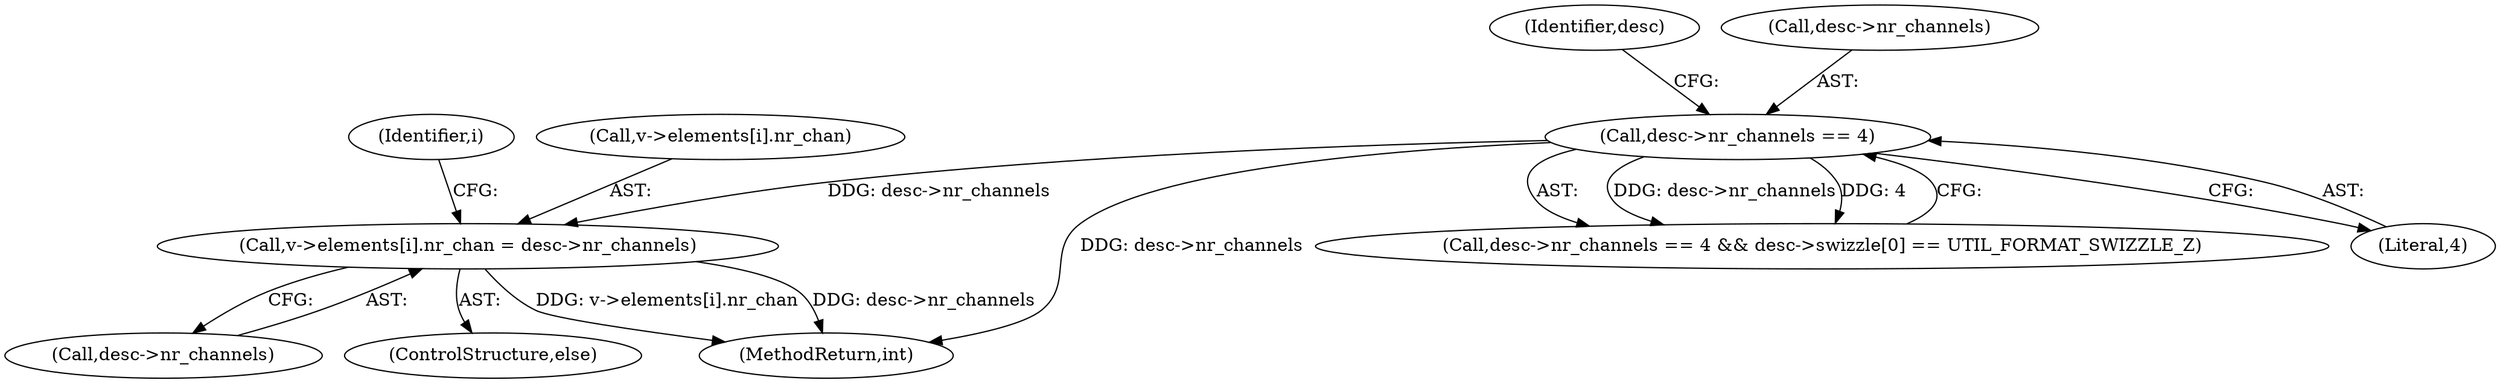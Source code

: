 digraph "0_virglrenderer_737c3350850ca4dbc5633b3bdb4118176ce59920@array" {
"1000524" [label="(Call,v->elements[i].nr_chan = desc->nr_channels)"];
"1000484" [label="(Call,desc->nr_channels == 4)"];
"1000484" [label="(Call,desc->nr_channels == 4)"];
"1000492" [label="(Identifier,desc)"];
"1000532" [label="(Call,desc->nr_channels)"];
"1000524" [label="(Call,v->elements[i].nr_chan = desc->nr_channels)"];
"1000523" [label="(ControlStructure,else)"];
"1000483" [label="(Call,desc->nr_channels == 4 && desc->swizzle[0] == UTIL_FORMAT_SWIZZLE_Z)"];
"1000488" [label="(Literal,4)"];
"1000139" [label="(Identifier,i)"];
"1000525" [label="(Call,v->elements[i].nr_chan)"];
"1000641" [label="(MethodReturn,int)"];
"1000485" [label="(Call,desc->nr_channels)"];
"1000524" -> "1000523"  [label="AST: "];
"1000524" -> "1000532"  [label="CFG: "];
"1000525" -> "1000524"  [label="AST: "];
"1000532" -> "1000524"  [label="AST: "];
"1000139" -> "1000524"  [label="CFG: "];
"1000524" -> "1000641"  [label="DDG: v->elements[i].nr_chan"];
"1000524" -> "1000641"  [label="DDG: desc->nr_channels"];
"1000484" -> "1000524"  [label="DDG: desc->nr_channels"];
"1000484" -> "1000483"  [label="AST: "];
"1000484" -> "1000488"  [label="CFG: "];
"1000485" -> "1000484"  [label="AST: "];
"1000488" -> "1000484"  [label="AST: "];
"1000492" -> "1000484"  [label="CFG: "];
"1000483" -> "1000484"  [label="CFG: "];
"1000484" -> "1000641"  [label="DDG: desc->nr_channels"];
"1000484" -> "1000483"  [label="DDG: desc->nr_channels"];
"1000484" -> "1000483"  [label="DDG: 4"];
}
